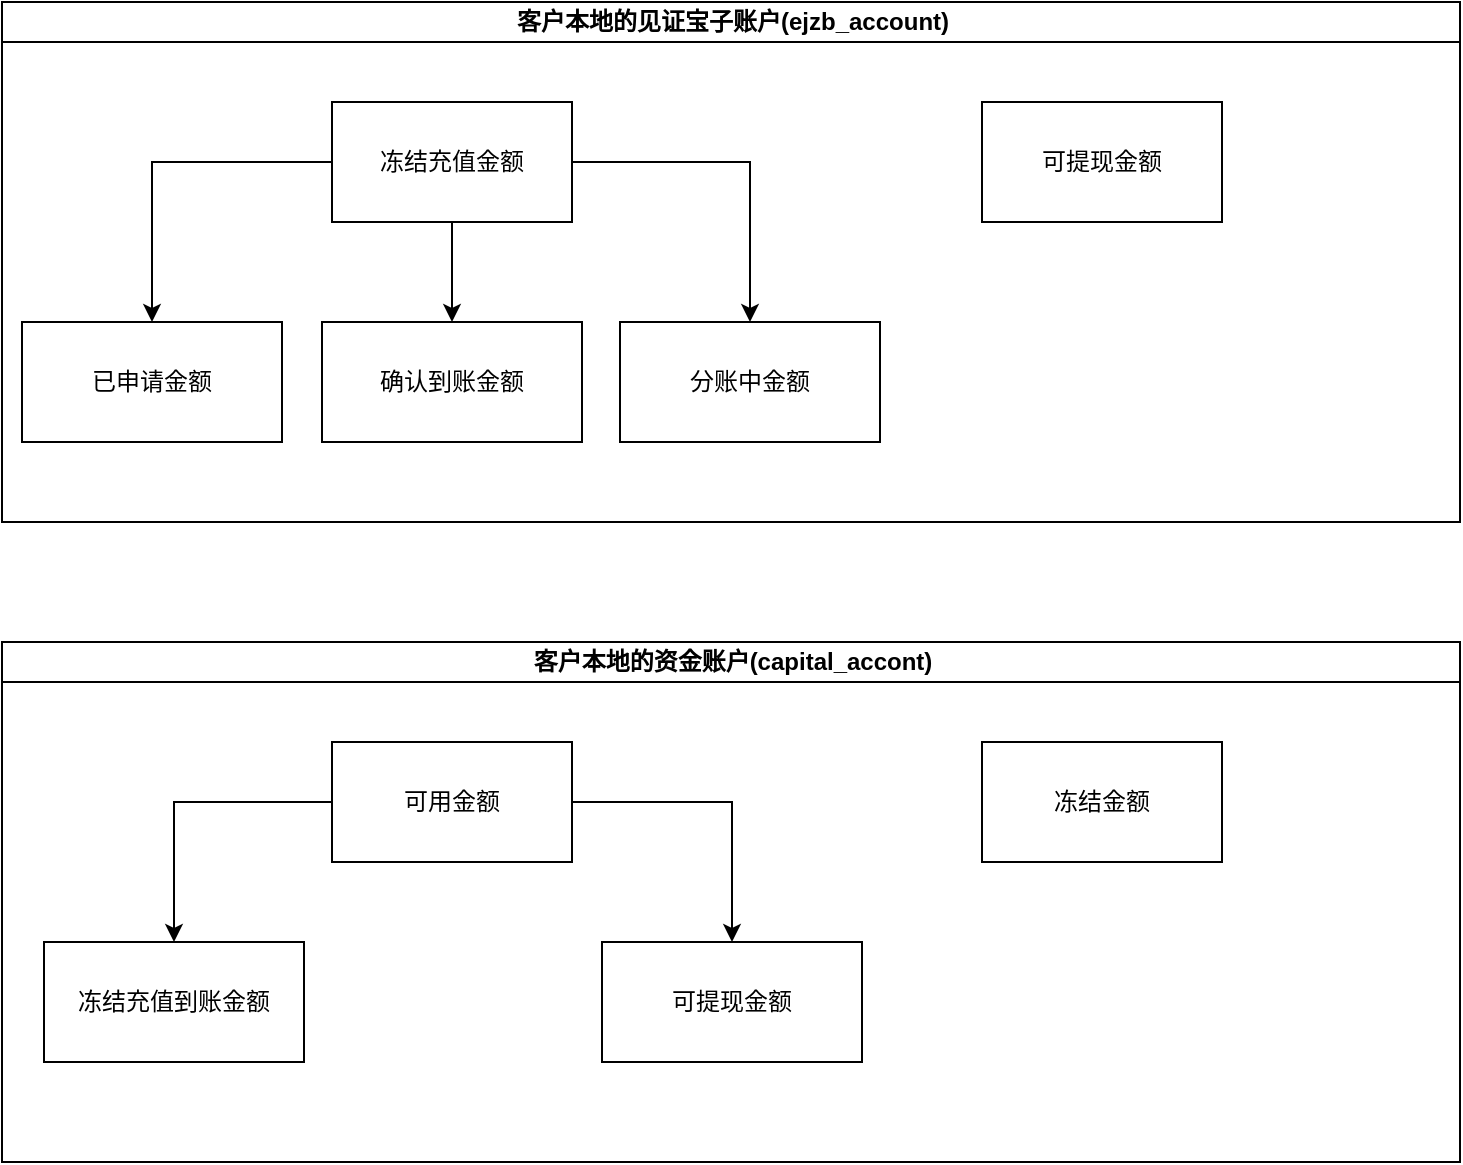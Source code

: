 <mxfile version="16.0.0" type="github">
  <diagram id="prtHgNgQTEPvFCAcTncT" name="Page-1">
    <mxGraphModel dx="1426" dy="794" grid="1" gridSize="10" guides="1" tooltips="1" connect="1" arrows="1" fold="1" page="1" pageScale="1" pageWidth="827" pageHeight="1169" math="0" shadow="0">
      <root>
        <mxCell id="0" />
        <mxCell id="1" parent="0" />
        <mxCell id="dNxyNK7c78bLwvsdeMH5-11" value="客户本地的见证宝子账户(ejzb_account)" style="swimlane;html=1;startSize=20;horizontal=1;containerType=tree;glass=0;" parent="1" vertex="1">
          <mxGeometry x="40" y="50" width="729" height="260" as="geometry" />
        </mxCell>
        <mxCell id="30QaPLMsitgzKYDffqBi-12" style="edgeStyle=orthogonalEdgeStyle;rounded=0;orthogonalLoop=1;jettySize=auto;html=1;entryX=0.5;entryY=0;entryDx=0;entryDy=0;" edge="1" parent="dNxyNK7c78bLwvsdeMH5-11" source="30QaPLMsitgzKYDffqBi-1" target="30QaPLMsitgzKYDffqBi-3">
          <mxGeometry relative="1" as="geometry" />
        </mxCell>
        <mxCell id="30QaPLMsitgzKYDffqBi-13" style="edgeStyle=orthogonalEdgeStyle;rounded=0;orthogonalLoop=1;jettySize=auto;html=1;entryX=0.5;entryY=0;entryDx=0;entryDy=0;" edge="1" parent="dNxyNK7c78bLwvsdeMH5-11" source="30QaPLMsitgzKYDffqBi-1" target="30QaPLMsitgzKYDffqBi-4">
          <mxGeometry relative="1" as="geometry" />
        </mxCell>
        <mxCell id="30QaPLMsitgzKYDffqBi-14" style="edgeStyle=orthogonalEdgeStyle;rounded=0;orthogonalLoop=1;jettySize=auto;html=1;entryX=0.5;entryY=0;entryDx=0;entryDy=0;" edge="1" parent="dNxyNK7c78bLwvsdeMH5-11" source="30QaPLMsitgzKYDffqBi-1" target="30QaPLMsitgzKYDffqBi-5">
          <mxGeometry relative="1" as="geometry" />
        </mxCell>
        <mxCell id="30QaPLMsitgzKYDffqBi-1" value="冻结充值金额" style="rounded=0;whiteSpace=wrap;html=1;" vertex="1" parent="dNxyNK7c78bLwvsdeMH5-11">
          <mxGeometry x="165" y="50" width="120" height="60" as="geometry" />
        </mxCell>
        <mxCell id="30QaPLMsitgzKYDffqBi-2" value="可提现金额" style="rounded=0;whiteSpace=wrap;html=1;" vertex="1" parent="dNxyNK7c78bLwvsdeMH5-11">
          <mxGeometry x="490" y="50" width="120" height="60" as="geometry" />
        </mxCell>
        <mxCell id="30QaPLMsitgzKYDffqBi-3" value="已申请金额" style="rounded=0;whiteSpace=wrap;html=1;" vertex="1" parent="dNxyNK7c78bLwvsdeMH5-11">
          <mxGeometry x="10" y="160" width="130" height="60" as="geometry" />
        </mxCell>
        <mxCell id="30QaPLMsitgzKYDffqBi-4" value="确认到账金额" style="rounded=0;whiteSpace=wrap;html=1;" vertex="1" parent="dNxyNK7c78bLwvsdeMH5-11">
          <mxGeometry x="160" y="160" width="130" height="60" as="geometry" />
        </mxCell>
        <mxCell id="30QaPLMsitgzKYDffqBi-5" value="分账中金额" style="rounded=0;whiteSpace=wrap;html=1;" vertex="1" parent="dNxyNK7c78bLwvsdeMH5-11">
          <mxGeometry x="309" y="160" width="130" height="60" as="geometry" />
        </mxCell>
        <mxCell id="30QaPLMsitgzKYDffqBi-15" value="客户本地的资金账户(capital_accont)" style="swimlane;html=1;startSize=20;horizontal=1;containerType=tree;glass=0;" vertex="1" parent="1">
          <mxGeometry x="40" y="370" width="729" height="260" as="geometry" />
        </mxCell>
        <mxCell id="30QaPLMsitgzKYDffqBi-16" style="edgeStyle=orthogonalEdgeStyle;rounded=0;orthogonalLoop=1;jettySize=auto;html=1;entryX=0.5;entryY=0;entryDx=0;entryDy=0;" edge="1" parent="30QaPLMsitgzKYDffqBi-15" source="30QaPLMsitgzKYDffqBi-19" target="30QaPLMsitgzKYDffqBi-21">
          <mxGeometry relative="1" as="geometry" />
        </mxCell>
        <mxCell id="30QaPLMsitgzKYDffqBi-17" style="edgeStyle=orthogonalEdgeStyle;rounded=0;orthogonalLoop=1;jettySize=auto;html=1;entryX=0.5;entryY=0;entryDx=0;entryDy=0;" edge="1" parent="30QaPLMsitgzKYDffqBi-15" source="30QaPLMsitgzKYDffqBi-19" target="30QaPLMsitgzKYDffqBi-22">
          <mxGeometry relative="1" as="geometry" />
        </mxCell>
        <mxCell id="30QaPLMsitgzKYDffqBi-19" value="可用金额" style="rounded=0;whiteSpace=wrap;html=1;" vertex="1" parent="30QaPLMsitgzKYDffqBi-15">
          <mxGeometry x="165" y="50" width="120" height="60" as="geometry" />
        </mxCell>
        <mxCell id="30QaPLMsitgzKYDffqBi-20" value="冻结金额" style="rounded=0;whiteSpace=wrap;html=1;" vertex="1" parent="30QaPLMsitgzKYDffqBi-15">
          <mxGeometry x="490" y="50" width="120" height="60" as="geometry" />
        </mxCell>
        <mxCell id="30QaPLMsitgzKYDffqBi-21" value="冻结充值到账金额" style="rounded=0;whiteSpace=wrap;html=1;" vertex="1" parent="30QaPLMsitgzKYDffqBi-15">
          <mxGeometry x="21" y="150" width="130" height="60" as="geometry" />
        </mxCell>
        <mxCell id="30QaPLMsitgzKYDffqBi-22" value="可提现金额" style="rounded=0;whiteSpace=wrap;html=1;" vertex="1" parent="30QaPLMsitgzKYDffqBi-15">
          <mxGeometry x="300" y="150" width="130" height="60" as="geometry" />
        </mxCell>
      </root>
    </mxGraphModel>
  </diagram>
</mxfile>
